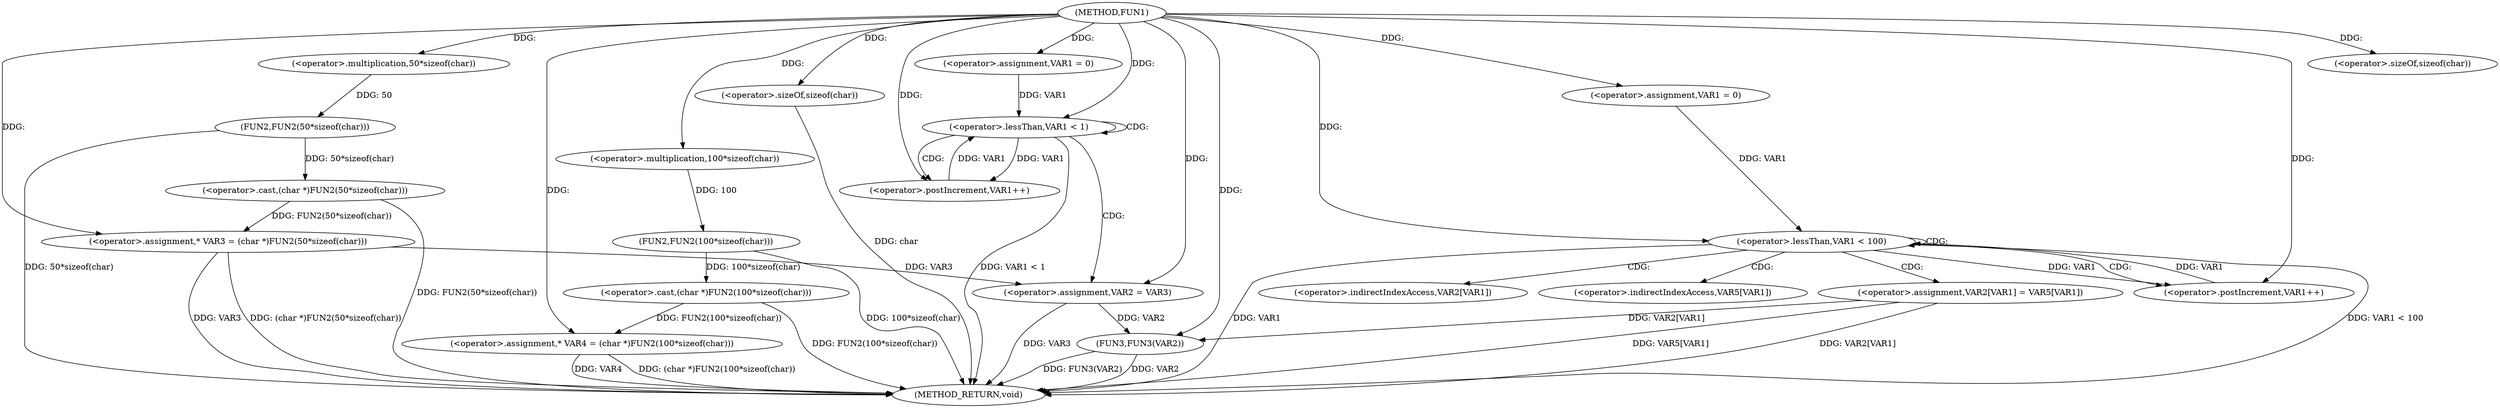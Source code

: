 digraph FUN1 {  
"1000100" [label = "(METHOD,FUN1)" ]
"1000159" [label = "(METHOD_RETURN,void)" ]
"1000105" [label = "(<operator>.assignment,* VAR3 = (char *)FUN2(50*sizeof(char)))" ]
"1000107" [label = "(<operator>.cast,(char *)FUN2(50*sizeof(char)))" ]
"1000109" [label = "(FUN2,FUN2(50*sizeof(char)))" ]
"1000110" [label = "(<operator>.multiplication,50*sizeof(char))" ]
"1000112" [label = "(<operator>.sizeOf,sizeof(char))" ]
"1000115" [label = "(<operator>.assignment,* VAR4 = (char *)FUN2(100*sizeof(char)))" ]
"1000117" [label = "(<operator>.cast,(char *)FUN2(100*sizeof(char)))" ]
"1000119" [label = "(FUN2,FUN2(100*sizeof(char)))" ]
"1000120" [label = "(<operator>.multiplication,100*sizeof(char))" ]
"1000122" [label = "(<operator>.sizeOf,sizeof(char))" ]
"1000125" [label = "(<operator>.assignment,VAR1 = 0)" ]
"1000128" [label = "(<operator>.lessThan,VAR1 < 1)" ]
"1000131" [label = "(<operator>.postIncrement,VAR1++)" ]
"1000134" [label = "(<operator>.assignment,VAR2 = VAR3)" ]
"1000141" [label = "(<operator>.assignment,VAR1 = 0)" ]
"1000144" [label = "(<operator>.lessThan,VAR1 < 100)" ]
"1000147" [label = "(<operator>.postIncrement,VAR1++)" ]
"1000150" [label = "(<operator>.assignment,VAR2[VAR1] = VAR5[VAR1])" ]
"1000157" [label = "(FUN3,FUN3(VAR2))" ]
"1000151" [label = "(<operator>.indirectIndexAccess,VAR2[VAR1])" ]
"1000154" [label = "(<operator>.indirectIndexAccess,VAR5[VAR1])" ]
  "1000115" -> "1000159"  [ label = "DDG: (char *)FUN2(100*sizeof(char))"] 
  "1000157" -> "1000159"  [ label = "DDG: FUN3(VAR2)"] 
  "1000150" -> "1000159"  [ label = "DDG: VAR5[VAR1]"] 
  "1000128" -> "1000159"  [ label = "DDG: VAR1 < 1"] 
  "1000117" -> "1000159"  [ label = "DDG: FUN2(100*sizeof(char))"] 
  "1000105" -> "1000159"  [ label = "DDG: (char *)FUN2(50*sizeof(char))"] 
  "1000150" -> "1000159"  [ label = "DDG: VAR2[VAR1]"] 
  "1000122" -> "1000159"  [ label = "DDG: char"] 
  "1000157" -> "1000159"  [ label = "DDG: VAR2"] 
  "1000144" -> "1000159"  [ label = "DDG: VAR1 < 100"] 
  "1000109" -> "1000159"  [ label = "DDG: 50*sizeof(char)"] 
  "1000119" -> "1000159"  [ label = "DDG: 100*sizeof(char)"] 
  "1000134" -> "1000159"  [ label = "DDG: VAR3"] 
  "1000144" -> "1000159"  [ label = "DDG: VAR1"] 
  "1000115" -> "1000159"  [ label = "DDG: VAR4"] 
  "1000105" -> "1000159"  [ label = "DDG: VAR3"] 
  "1000107" -> "1000159"  [ label = "DDG: FUN2(50*sizeof(char))"] 
  "1000107" -> "1000105"  [ label = "DDG: FUN2(50*sizeof(char))"] 
  "1000100" -> "1000105"  [ label = "DDG: "] 
  "1000109" -> "1000107"  [ label = "DDG: 50*sizeof(char)"] 
  "1000110" -> "1000109"  [ label = "DDG: 50"] 
  "1000100" -> "1000110"  [ label = "DDG: "] 
  "1000100" -> "1000112"  [ label = "DDG: "] 
  "1000117" -> "1000115"  [ label = "DDG: FUN2(100*sizeof(char))"] 
  "1000100" -> "1000115"  [ label = "DDG: "] 
  "1000119" -> "1000117"  [ label = "DDG: 100*sizeof(char)"] 
  "1000120" -> "1000119"  [ label = "DDG: 100"] 
  "1000100" -> "1000120"  [ label = "DDG: "] 
  "1000100" -> "1000122"  [ label = "DDG: "] 
  "1000100" -> "1000125"  [ label = "DDG: "] 
  "1000125" -> "1000128"  [ label = "DDG: VAR1"] 
  "1000131" -> "1000128"  [ label = "DDG: VAR1"] 
  "1000100" -> "1000128"  [ label = "DDG: "] 
  "1000128" -> "1000131"  [ label = "DDG: VAR1"] 
  "1000100" -> "1000131"  [ label = "DDG: "] 
  "1000105" -> "1000134"  [ label = "DDG: VAR3"] 
  "1000100" -> "1000134"  [ label = "DDG: "] 
  "1000100" -> "1000141"  [ label = "DDG: "] 
  "1000141" -> "1000144"  [ label = "DDG: VAR1"] 
  "1000147" -> "1000144"  [ label = "DDG: VAR1"] 
  "1000100" -> "1000144"  [ label = "DDG: "] 
  "1000144" -> "1000147"  [ label = "DDG: VAR1"] 
  "1000100" -> "1000147"  [ label = "DDG: "] 
  "1000150" -> "1000157"  [ label = "DDG: VAR2[VAR1]"] 
  "1000134" -> "1000157"  [ label = "DDG: VAR2"] 
  "1000100" -> "1000157"  [ label = "DDG: "] 
  "1000128" -> "1000128"  [ label = "CDG: "] 
  "1000128" -> "1000131"  [ label = "CDG: "] 
  "1000128" -> "1000134"  [ label = "CDG: "] 
  "1000144" -> "1000154"  [ label = "CDG: "] 
  "1000144" -> "1000147"  [ label = "CDG: "] 
  "1000144" -> "1000151"  [ label = "CDG: "] 
  "1000144" -> "1000150"  [ label = "CDG: "] 
  "1000144" -> "1000144"  [ label = "CDG: "] 
}
